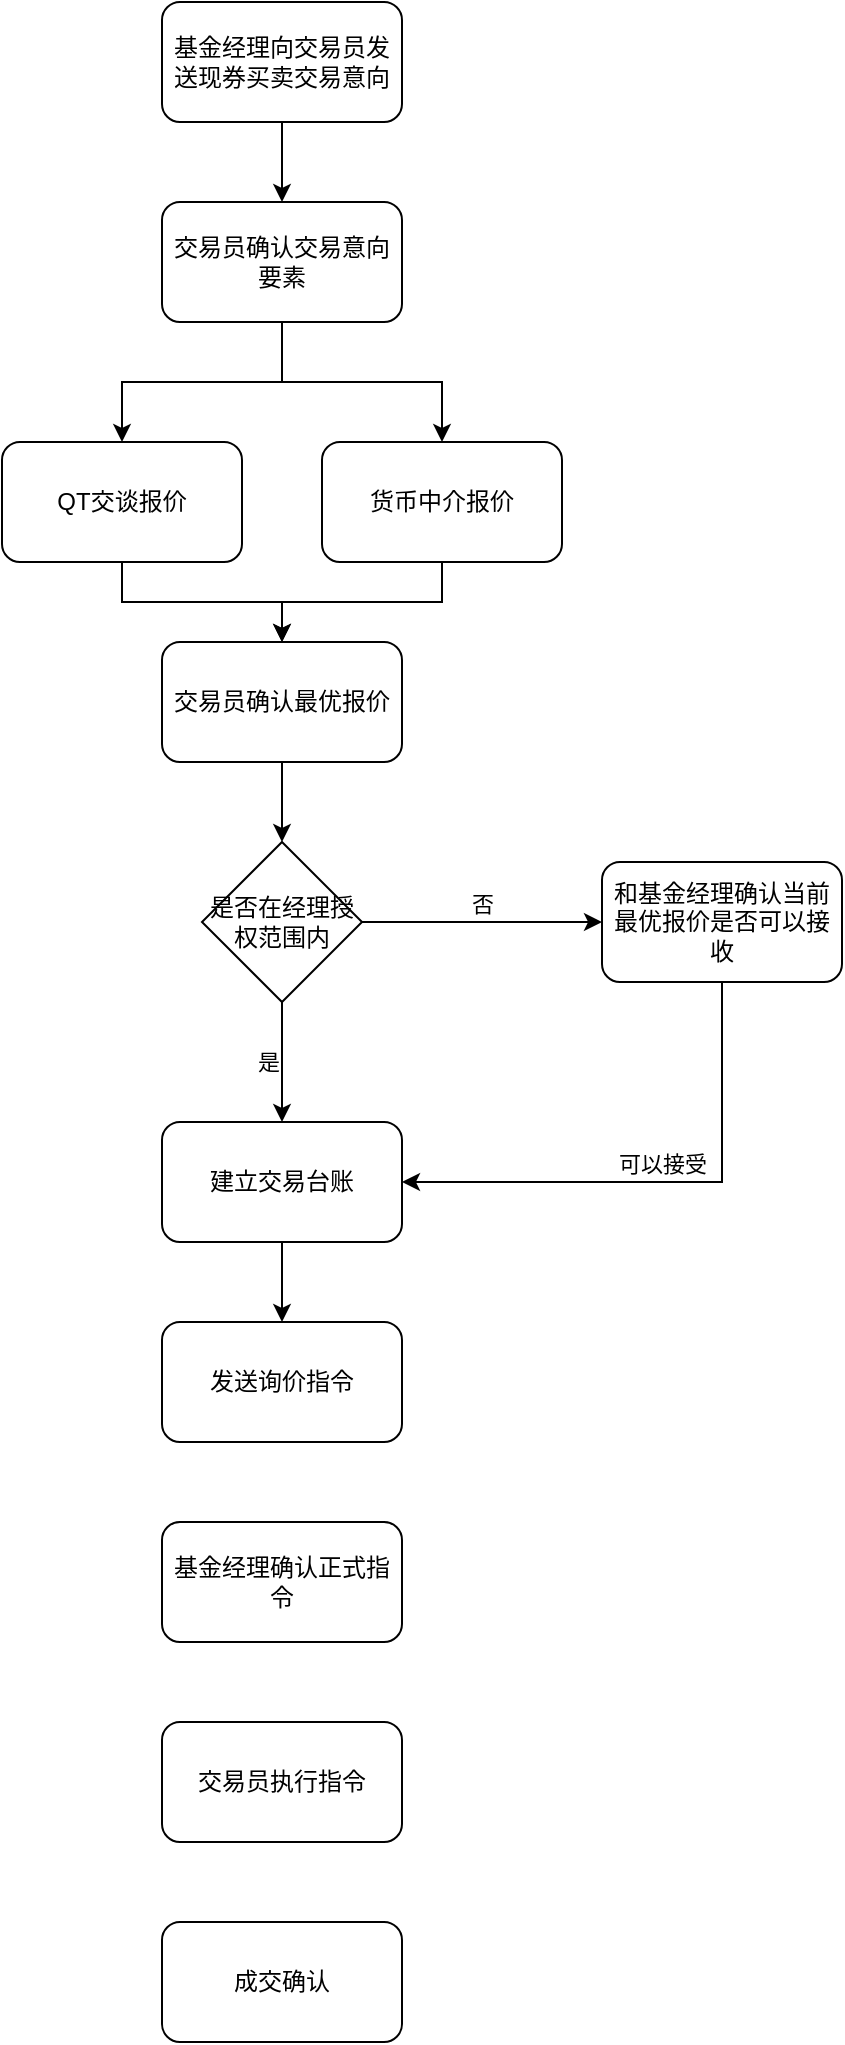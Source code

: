 <mxfile version="26.1.0">
  <diagram id="C5RBs43oDa-KdzZeNtuy" name="Page-1">
    <mxGraphModel dx="1476" dy="907" grid="1" gridSize="10" guides="1" tooltips="1" connect="1" arrows="1" fold="1" page="1" pageScale="1" pageWidth="827" pageHeight="1169" math="0" shadow="0">
      <root>
        <mxCell id="WIyWlLk6GJQsqaUBKTNV-0" />
        <mxCell id="WIyWlLk6GJQsqaUBKTNV-1" parent="WIyWlLk6GJQsqaUBKTNV-0" />
        <mxCell id="rE41ixS500IUOI0nH0Pi-16" style="edgeStyle=orthogonalEdgeStyle;rounded=0;orthogonalLoop=1;jettySize=auto;html=1;exitX=0.5;exitY=1;exitDx=0;exitDy=0;entryX=0.5;entryY=0;entryDx=0;entryDy=0;" edge="1" parent="WIyWlLk6GJQsqaUBKTNV-1" source="WIyWlLk6GJQsqaUBKTNV-3" target="rE41ixS500IUOI0nH0Pi-0">
          <mxGeometry relative="1" as="geometry" />
        </mxCell>
        <mxCell id="WIyWlLk6GJQsqaUBKTNV-3" value="基金经理向交易员发送现券买卖交易意向" style="rounded=1;whiteSpace=wrap;html=1;fontSize=12;glass=0;strokeWidth=1;shadow=0;" parent="WIyWlLk6GJQsqaUBKTNV-1" vertex="1">
          <mxGeometry x="160" y="60" width="120" height="60" as="geometry" />
        </mxCell>
        <mxCell id="rE41ixS500IUOI0nH0Pi-15" style="edgeStyle=orthogonalEdgeStyle;rounded=0;orthogonalLoop=1;jettySize=auto;html=1;exitX=0.5;exitY=1;exitDx=0;exitDy=0;entryX=0.5;entryY=0;entryDx=0;entryDy=0;" edge="1" parent="WIyWlLk6GJQsqaUBKTNV-1" source="rE41ixS500IUOI0nH0Pi-0" target="rE41ixS500IUOI0nH0Pi-12">
          <mxGeometry relative="1" as="geometry" />
        </mxCell>
        <mxCell id="rE41ixS500IUOI0nH0Pi-19" style="edgeStyle=orthogonalEdgeStyle;rounded=0;orthogonalLoop=1;jettySize=auto;html=1;exitX=0.5;exitY=1;exitDx=0;exitDy=0;entryX=0.5;entryY=0;entryDx=0;entryDy=0;" edge="1" parent="WIyWlLk6GJQsqaUBKTNV-1" source="rE41ixS500IUOI0nH0Pi-0" target="rE41ixS500IUOI0nH0Pi-17">
          <mxGeometry relative="1" as="geometry" />
        </mxCell>
        <mxCell id="rE41ixS500IUOI0nH0Pi-0" value="交易员确认交易意向要素" style="rounded=1;whiteSpace=wrap;html=1;" vertex="1" parent="WIyWlLk6GJQsqaUBKTNV-1">
          <mxGeometry x="160" y="160" width="120" height="60" as="geometry" />
        </mxCell>
        <mxCell id="rE41ixS500IUOI0nH0Pi-2" style="edgeStyle=orthogonalEdgeStyle;rounded=0;orthogonalLoop=1;jettySize=auto;html=1;exitX=0.5;exitY=1;exitDx=0;exitDy=0;" edge="1" parent="WIyWlLk6GJQsqaUBKTNV-1" source="rE41ixS500IUOI0nH0Pi-0" target="rE41ixS500IUOI0nH0Pi-0">
          <mxGeometry relative="1" as="geometry" />
        </mxCell>
        <mxCell id="rE41ixS500IUOI0nH0Pi-21" style="edgeStyle=orthogonalEdgeStyle;rounded=0;orthogonalLoop=1;jettySize=auto;html=1;exitX=0.5;exitY=1;exitDx=0;exitDy=0;entryX=0.5;entryY=0;entryDx=0;entryDy=0;" edge="1" parent="WIyWlLk6GJQsqaUBKTNV-1" source="rE41ixS500IUOI0nH0Pi-12" target="rE41ixS500IUOI0nH0Pi-20">
          <mxGeometry relative="1" as="geometry" />
        </mxCell>
        <mxCell id="rE41ixS500IUOI0nH0Pi-12" value="QT交谈报价" style="rounded=1;whiteSpace=wrap;html=1;" vertex="1" parent="WIyWlLk6GJQsqaUBKTNV-1">
          <mxGeometry x="80" y="280" width="120" height="60" as="geometry" />
        </mxCell>
        <mxCell id="rE41ixS500IUOI0nH0Pi-34" style="edgeStyle=orthogonalEdgeStyle;rounded=0;orthogonalLoop=1;jettySize=auto;html=1;exitX=0.5;exitY=1;exitDx=0;exitDy=0;entryX=0.5;entryY=0;entryDx=0;entryDy=0;" edge="1" parent="WIyWlLk6GJQsqaUBKTNV-1" source="rE41ixS500IUOI0nH0Pi-17" target="rE41ixS500IUOI0nH0Pi-20">
          <mxGeometry relative="1" as="geometry" />
        </mxCell>
        <mxCell id="rE41ixS500IUOI0nH0Pi-17" value="货币中介报价" style="rounded=1;whiteSpace=wrap;html=1;" vertex="1" parent="WIyWlLk6GJQsqaUBKTNV-1">
          <mxGeometry x="240" y="280" width="120" height="60" as="geometry" />
        </mxCell>
        <mxCell id="rE41ixS500IUOI0nH0Pi-24" style="edgeStyle=orthogonalEdgeStyle;rounded=0;orthogonalLoop=1;jettySize=auto;html=1;exitX=0.5;exitY=1;exitDx=0;exitDy=0;entryX=0.5;entryY=0;entryDx=0;entryDy=0;" edge="1" parent="WIyWlLk6GJQsqaUBKTNV-1" source="rE41ixS500IUOI0nH0Pi-20" target="rE41ixS500IUOI0nH0Pi-23">
          <mxGeometry relative="1" as="geometry" />
        </mxCell>
        <mxCell id="rE41ixS500IUOI0nH0Pi-20" value="交易员确认最优报价" style="rounded=1;whiteSpace=wrap;html=1;" vertex="1" parent="WIyWlLk6GJQsqaUBKTNV-1">
          <mxGeometry x="160" y="380" width="120" height="60" as="geometry" />
        </mxCell>
        <mxCell id="rE41ixS500IUOI0nH0Pi-25" value="否" style="edgeStyle=orthogonalEdgeStyle;rounded=0;orthogonalLoop=1;jettySize=auto;html=1;exitX=1;exitY=0.5;exitDx=0;exitDy=0;verticalAlign=bottom;entryX=0;entryY=0.5;entryDx=0;entryDy=0;" edge="1" parent="WIyWlLk6GJQsqaUBKTNV-1" source="rE41ixS500IUOI0nH0Pi-23" target="rE41ixS500IUOI0nH0Pi-26">
          <mxGeometry relative="1" as="geometry">
            <mxPoint x="380" y="560" as="targetPoint" />
          </mxGeometry>
        </mxCell>
        <mxCell id="rE41ixS500IUOI0nH0Pi-28" value="是" style="edgeStyle=orthogonalEdgeStyle;rounded=0;orthogonalLoop=1;jettySize=auto;html=1;verticalAlign=middle;align=right;" edge="1" parent="WIyWlLk6GJQsqaUBKTNV-1" source="rE41ixS500IUOI0nH0Pi-23" target="rE41ixS500IUOI0nH0Pi-27">
          <mxGeometry relative="1" as="geometry" />
        </mxCell>
        <mxCell id="rE41ixS500IUOI0nH0Pi-23" value="是否在经理授权范围内" style="rhombus;whiteSpace=wrap;html=1;" vertex="1" parent="WIyWlLk6GJQsqaUBKTNV-1">
          <mxGeometry x="180" y="480" width="80" height="80" as="geometry" />
        </mxCell>
        <mxCell id="rE41ixS500IUOI0nH0Pi-29" value="可以接受" style="edgeStyle=orthogonalEdgeStyle;rounded=0;orthogonalLoop=1;jettySize=auto;html=1;exitX=0.5;exitY=1;exitDx=0;exitDy=0;entryX=1;entryY=0.5;entryDx=0;entryDy=0;verticalAlign=bottom;" edge="1" parent="WIyWlLk6GJQsqaUBKTNV-1" source="rE41ixS500IUOI0nH0Pi-26" target="rE41ixS500IUOI0nH0Pi-27">
          <mxGeometry relative="1" as="geometry" />
        </mxCell>
        <mxCell id="rE41ixS500IUOI0nH0Pi-26" value="和基金经理确认当前最优报价是否可以接收" style="rounded=1;whiteSpace=wrap;html=1;" vertex="1" parent="WIyWlLk6GJQsqaUBKTNV-1">
          <mxGeometry x="380" y="490" width="120" height="60" as="geometry" />
        </mxCell>
        <mxCell id="rE41ixS500IUOI0nH0Pi-31" style="edgeStyle=orthogonalEdgeStyle;rounded=0;orthogonalLoop=1;jettySize=auto;html=1;exitX=0.5;exitY=1;exitDx=0;exitDy=0;entryX=0.5;entryY=0;entryDx=0;entryDy=0;" edge="1" parent="WIyWlLk6GJQsqaUBKTNV-1" source="rE41ixS500IUOI0nH0Pi-27" target="rE41ixS500IUOI0nH0Pi-30">
          <mxGeometry relative="1" as="geometry" />
        </mxCell>
        <mxCell id="rE41ixS500IUOI0nH0Pi-27" value="建立交易台账" style="rounded=1;whiteSpace=wrap;html=1;" vertex="1" parent="WIyWlLk6GJQsqaUBKTNV-1">
          <mxGeometry x="160" y="620" width="120" height="60" as="geometry" />
        </mxCell>
        <mxCell id="rE41ixS500IUOI0nH0Pi-30" value="发送询价指令" style="rounded=1;whiteSpace=wrap;html=1;" vertex="1" parent="WIyWlLk6GJQsqaUBKTNV-1">
          <mxGeometry x="160" y="720" width="120" height="60" as="geometry" />
        </mxCell>
        <mxCell id="rE41ixS500IUOI0nH0Pi-32" value="基金经理确认正式指令" style="rounded=1;whiteSpace=wrap;html=1;" vertex="1" parent="WIyWlLk6GJQsqaUBKTNV-1">
          <mxGeometry x="160" y="820" width="120" height="60" as="geometry" />
        </mxCell>
        <mxCell id="rE41ixS500IUOI0nH0Pi-33" value="交易员执行指令" style="rounded=1;whiteSpace=wrap;html=1;" vertex="1" parent="WIyWlLk6GJQsqaUBKTNV-1">
          <mxGeometry x="160" y="920" width="120" height="60" as="geometry" />
        </mxCell>
        <mxCell id="rE41ixS500IUOI0nH0Pi-35" value="成交确认" style="rounded=1;whiteSpace=wrap;html=1;" vertex="1" parent="WIyWlLk6GJQsqaUBKTNV-1">
          <mxGeometry x="160" y="1020" width="120" height="60" as="geometry" />
        </mxCell>
      </root>
    </mxGraphModel>
  </diagram>
</mxfile>
